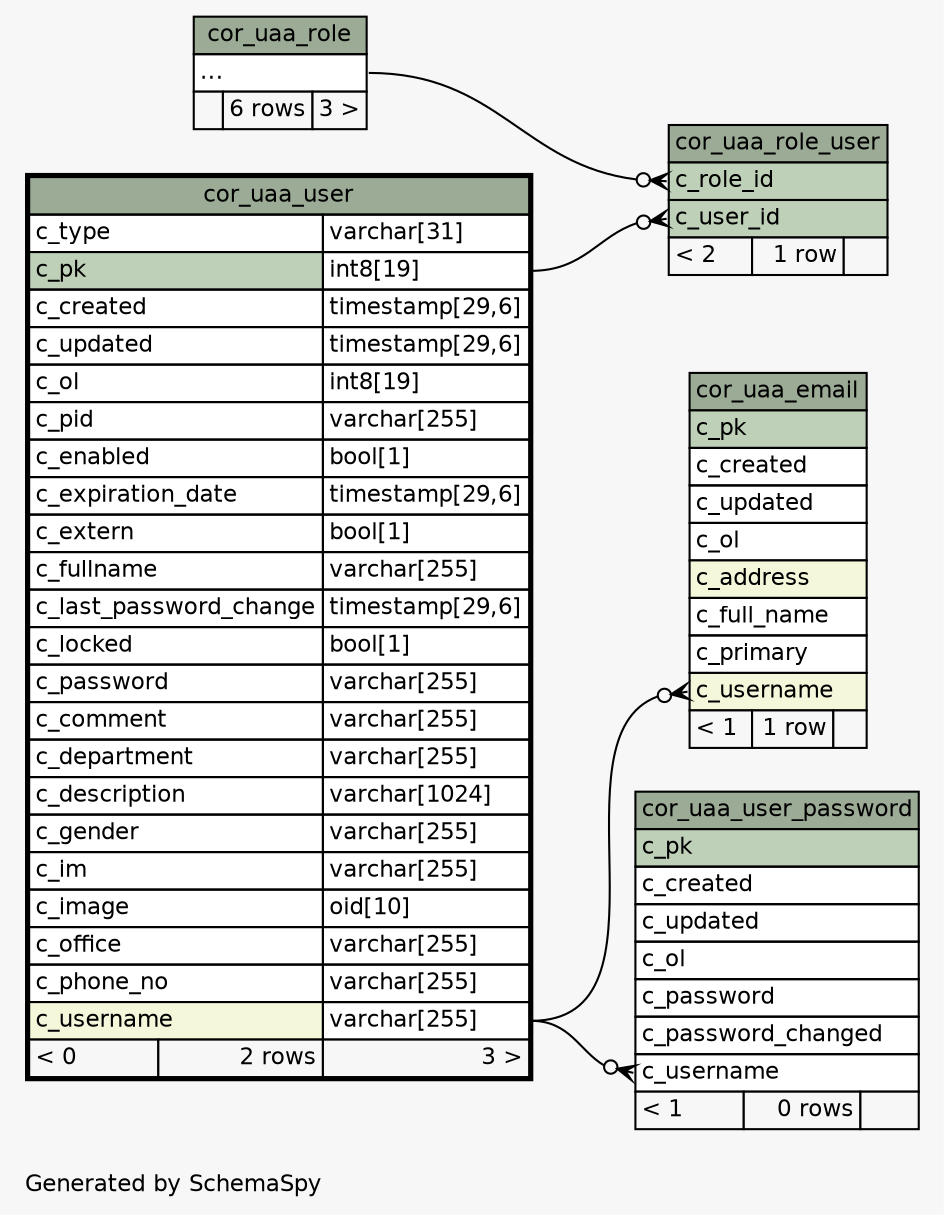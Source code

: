 // dot 2.43.0 on Linux 5.8.0-1033-azure
// SchemaSpy rev Unknown
digraph "twoDegreesRelationshipsDiagram" {
  graph [
    rankdir="RL"
    bgcolor="#f7f7f7"
    label="\nGenerated by SchemaSpy"
    labeljust="l"
    nodesep="0.18"
    ranksep="0.46"
    fontname="Helvetica"
    fontsize="11"
  ];
  node [
    fontname="Helvetica"
    fontsize="11"
    shape="plaintext"
  ];
  edge [
    arrowsize="0.8"
  ];
  "cor_uaa_email":"c_username":w -> "cor_uaa_user":"c_username.type":e [arrowhead=none dir=back arrowtail=crowodot];
  "cor_uaa_role_user":"c_role_id":w -> "cor_uaa_role":"elipses":e [arrowhead=none dir=back arrowtail=crowodot];
  "cor_uaa_role_user":"c_user_id":w -> "cor_uaa_user":"c_pk.type":e [arrowhead=none dir=back arrowtail=crowodot];
  "cor_uaa_user_password":"c_username":w -> "cor_uaa_user":"c_username.type":e [arrowhead=none dir=back arrowtail=crowodot];
  "cor_uaa_email" [
    label=<
    <TABLE BORDER="0" CELLBORDER="1" CELLSPACING="0" BGCOLOR="#ffffff">
      <TR><TD COLSPAN="3" BGCOLOR="#9bab96" ALIGN="CENTER">cor_uaa_email</TD></TR>
      <TR><TD PORT="c_pk" COLSPAN="3" BGCOLOR="#bed1b8" ALIGN="LEFT">c_pk</TD></TR>
      <TR><TD PORT="c_created" COLSPAN="3" ALIGN="LEFT">c_created</TD></TR>
      <TR><TD PORT="c_updated" COLSPAN="3" ALIGN="LEFT">c_updated</TD></TR>
      <TR><TD PORT="c_ol" COLSPAN="3" ALIGN="LEFT">c_ol</TD></TR>
      <TR><TD PORT="c_address" COLSPAN="3" BGCOLOR="#f4f7da" ALIGN="LEFT">c_address</TD></TR>
      <TR><TD PORT="c_full_name" COLSPAN="3" ALIGN="LEFT">c_full_name</TD></TR>
      <TR><TD PORT="c_primary" COLSPAN="3" ALIGN="LEFT">c_primary</TD></TR>
      <TR><TD PORT="c_username" COLSPAN="3" BGCOLOR="#f4f7da" ALIGN="LEFT">c_username</TD></TR>
      <TR><TD ALIGN="LEFT" BGCOLOR="#f7f7f7">&lt; 1</TD><TD ALIGN="RIGHT" BGCOLOR="#f7f7f7">1 row</TD><TD ALIGN="RIGHT" BGCOLOR="#f7f7f7">  </TD></TR>
    </TABLE>>
    URL="cor_uaa_email.html"
    tooltip="cor_uaa_email"
  ];
  "cor_uaa_role" [
    label=<
    <TABLE BORDER="0" CELLBORDER="1" CELLSPACING="0" BGCOLOR="#ffffff">
      <TR><TD COLSPAN="3" BGCOLOR="#9bab96" ALIGN="CENTER">cor_uaa_role</TD></TR>
      <TR><TD PORT="elipses" COLSPAN="3" ALIGN="LEFT">...</TD></TR>
      <TR><TD ALIGN="LEFT" BGCOLOR="#f7f7f7">  </TD><TD ALIGN="RIGHT" BGCOLOR="#f7f7f7">6 rows</TD><TD ALIGN="RIGHT" BGCOLOR="#f7f7f7">3 &gt;</TD></TR>
    </TABLE>>
    URL="cor_uaa_role.html"
    tooltip="cor_uaa_role"
  ];
  "cor_uaa_role_user" [
    label=<
    <TABLE BORDER="0" CELLBORDER="1" CELLSPACING="0" BGCOLOR="#ffffff">
      <TR><TD COLSPAN="3" BGCOLOR="#9bab96" ALIGN="CENTER">cor_uaa_role_user</TD></TR>
      <TR><TD PORT="c_role_id" COLSPAN="3" BGCOLOR="#bed1b8" ALIGN="LEFT">c_role_id</TD></TR>
      <TR><TD PORT="c_user_id" COLSPAN="3" BGCOLOR="#bed1b8" ALIGN="LEFT">c_user_id</TD></TR>
      <TR><TD ALIGN="LEFT" BGCOLOR="#f7f7f7">&lt; 2</TD><TD ALIGN="RIGHT" BGCOLOR="#f7f7f7">1 row</TD><TD ALIGN="RIGHT" BGCOLOR="#f7f7f7">  </TD></TR>
    </TABLE>>
    URL="cor_uaa_role_user.html"
    tooltip="cor_uaa_role_user"
  ];
  "cor_uaa_user" [
    label=<
    <TABLE BORDER="2" CELLBORDER="1" CELLSPACING="0" BGCOLOR="#ffffff">
      <TR><TD COLSPAN="3" BGCOLOR="#9bab96" ALIGN="CENTER">cor_uaa_user</TD></TR>
      <TR><TD PORT="c_type" COLSPAN="2" ALIGN="LEFT">c_type</TD><TD PORT="c_type.type" ALIGN="LEFT">varchar[31]</TD></TR>
      <TR><TD PORT="c_pk" COLSPAN="2" BGCOLOR="#bed1b8" ALIGN="LEFT">c_pk</TD><TD PORT="c_pk.type" ALIGN="LEFT">int8[19]</TD></TR>
      <TR><TD PORT="c_created" COLSPAN="2" ALIGN="LEFT">c_created</TD><TD PORT="c_created.type" ALIGN="LEFT">timestamp[29,6]</TD></TR>
      <TR><TD PORT="c_updated" COLSPAN="2" ALIGN="LEFT">c_updated</TD><TD PORT="c_updated.type" ALIGN="LEFT">timestamp[29,6]</TD></TR>
      <TR><TD PORT="c_ol" COLSPAN="2" ALIGN="LEFT">c_ol</TD><TD PORT="c_ol.type" ALIGN="LEFT">int8[19]</TD></TR>
      <TR><TD PORT="c_pid" COLSPAN="2" ALIGN="LEFT">c_pid</TD><TD PORT="c_pid.type" ALIGN="LEFT">varchar[255]</TD></TR>
      <TR><TD PORT="c_enabled" COLSPAN="2" ALIGN="LEFT">c_enabled</TD><TD PORT="c_enabled.type" ALIGN="LEFT">bool[1]</TD></TR>
      <TR><TD PORT="c_expiration_date" COLSPAN="2" ALIGN="LEFT">c_expiration_date</TD><TD PORT="c_expiration_date.type" ALIGN="LEFT">timestamp[29,6]</TD></TR>
      <TR><TD PORT="c_extern" COLSPAN="2" ALIGN="LEFT">c_extern</TD><TD PORT="c_extern.type" ALIGN="LEFT">bool[1]</TD></TR>
      <TR><TD PORT="c_fullname" COLSPAN="2" ALIGN="LEFT">c_fullname</TD><TD PORT="c_fullname.type" ALIGN="LEFT">varchar[255]</TD></TR>
      <TR><TD PORT="c_last_password_change" COLSPAN="2" ALIGN="LEFT">c_last_password_change</TD><TD PORT="c_last_password_change.type" ALIGN="LEFT">timestamp[29,6]</TD></TR>
      <TR><TD PORT="c_locked" COLSPAN="2" ALIGN="LEFT">c_locked</TD><TD PORT="c_locked.type" ALIGN="LEFT">bool[1]</TD></TR>
      <TR><TD PORT="c_password" COLSPAN="2" ALIGN="LEFT">c_password</TD><TD PORT="c_password.type" ALIGN="LEFT">varchar[255]</TD></TR>
      <TR><TD PORT="c_comment" COLSPAN="2" ALIGN="LEFT">c_comment</TD><TD PORT="c_comment.type" ALIGN="LEFT">varchar[255]</TD></TR>
      <TR><TD PORT="c_department" COLSPAN="2" ALIGN="LEFT">c_department</TD><TD PORT="c_department.type" ALIGN="LEFT">varchar[255]</TD></TR>
      <TR><TD PORT="c_description" COLSPAN="2" ALIGN="LEFT">c_description</TD><TD PORT="c_description.type" ALIGN="LEFT">varchar[1024]</TD></TR>
      <TR><TD PORT="c_gender" COLSPAN="2" ALIGN="LEFT">c_gender</TD><TD PORT="c_gender.type" ALIGN="LEFT">varchar[255]</TD></TR>
      <TR><TD PORT="c_im" COLSPAN="2" ALIGN="LEFT">c_im</TD><TD PORT="c_im.type" ALIGN="LEFT">varchar[255]</TD></TR>
      <TR><TD PORT="c_image" COLSPAN="2" ALIGN="LEFT">c_image</TD><TD PORT="c_image.type" ALIGN="LEFT">oid[10]</TD></TR>
      <TR><TD PORT="c_office" COLSPAN="2" ALIGN="LEFT">c_office</TD><TD PORT="c_office.type" ALIGN="LEFT">varchar[255]</TD></TR>
      <TR><TD PORT="c_phone_no" COLSPAN="2" ALIGN="LEFT">c_phone_no</TD><TD PORT="c_phone_no.type" ALIGN="LEFT">varchar[255]</TD></TR>
      <TR><TD PORT="c_username" COLSPAN="2" BGCOLOR="#f4f7da" ALIGN="LEFT">c_username</TD><TD PORT="c_username.type" ALIGN="LEFT">varchar[255]</TD></TR>
      <TR><TD ALIGN="LEFT" BGCOLOR="#f7f7f7">&lt; 0</TD><TD ALIGN="RIGHT" BGCOLOR="#f7f7f7">2 rows</TD><TD ALIGN="RIGHT" BGCOLOR="#f7f7f7">3 &gt;</TD></TR>
    </TABLE>>
    URL="cor_uaa_user.html"
    tooltip="cor_uaa_user"
  ];
  "cor_uaa_user_password" [
    label=<
    <TABLE BORDER="0" CELLBORDER="1" CELLSPACING="0" BGCOLOR="#ffffff">
      <TR><TD COLSPAN="3" BGCOLOR="#9bab96" ALIGN="CENTER">cor_uaa_user_password</TD></TR>
      <TR><TD PORT="c_pk" COLSPAN="3" BGCOLOR="#bed1b8" ALIGN="LEFT">c_pk</TD></TR>
      <TR><TD PORT="c_created" COLSPAN="3" ALIGN="LEFT">c_created</TD></TR>
      <TR><TD PORT="c_updated" COLSPAN="3" ALIGN="LEFT">c_updated</TD></TR>
      <TR><TD PORT="c_ol" COLSPAN="3" ALIGN="LEFT">c_ol</TD></TR>
      <TR><TD PORT="c_password" COLSPAN="3" ALIGN="LEFT">c_password</TD></TR>
      <TR><TD PORT="c_password_changed" COLSPAN="3" ALIGN="LEFT">c_password_changed</TD></TR>
      <TR><TD PORT="c_username" COLSPAN="3" ALIGN="LEFT">c_username</TD></TR>
      <TR><TD ALIGN="LEFT" BGCOLOR="#f7f7f7">&lt; 1</TD><TD ALIGN="RIGHT" BGCOLOR="#f7f7f7">0 rows</TD><TD ALIGN="RIGHT" BGCOLOR="#f7f7f7">  </TD></TR>
    </TABLE>>
    URL="cor_uaa_user_password.html"
    tooltip="cor_uaa_user_password"
  ];
}
